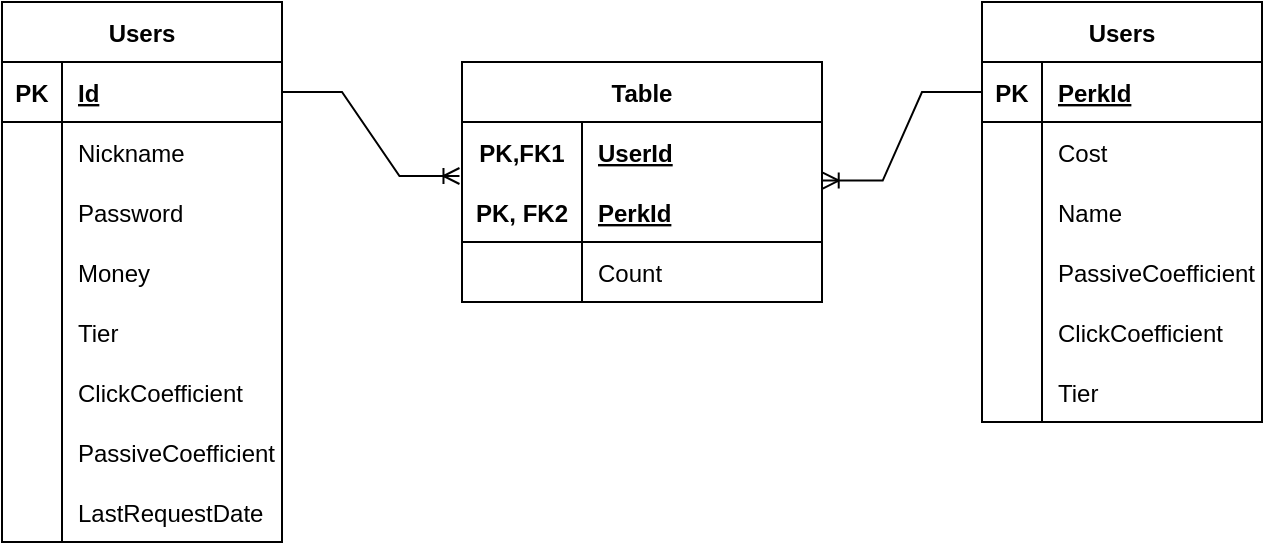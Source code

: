 <mxfile version="16.5.6" type="device"><diagram id="VDWwmMDtQModwWauIQ2j" name="Page-1"><mxGraphModel dx="813" dy="449" grid="1" gridSize="10" guides="1" tooltips="1" connect="1" arrows="1" fold="1" page="1" pageScale="1" pageWidth="827" pageHeight="1169" math="0" shadow="0"><root><mxCell id="0"/><mxCell id="1" parent="0"/><mxCell id="4dCDIK9KNAjP9SUNnBFj-1" value="Users" style="shape=table;startSize=30;container=1;collapsible=1;childLayout=tableLayout;fixedRows=1;rowLines=0;fontStyle=1;align=center;resizeLast=1;strokeWidth=1;" vertex="1" parent="1"><mxGeometry x="40" y="40" width="140" height="270" as="geometry"/></mxCell><mxCell id="4dCDIK9KNAjP9SUNnBFj-2" value="" style="shape=tableRow;horizontal=0;startSize=0;swimlaneHead=0;swimlaneBody=0;fillColor=none;collapsible=0;dropTarget=0;points=[[0,0.5],[1,0.5]];portConstraint=eastwest;top=0;left=0;right=0;bottom=1;" vertex="1" parent="4dCDIK9KNAjP9SUNnBFj-1"><mxGeometry y="30" width="140" height="30" as="geometry"/></mxCell><mxCell id="4dCDIK9KNAjP9SUNnBFj-3" value="PK" style="shape=partialRectangle;connectable=0;fillColor=none;top=0;left=0;bottom=0;right=0;fontStyle=1;overflow=hidden;" vertex="1" parent="4dCDIK9KNAjP9SUNnBFj-2"><mxGeometry width="30" height="30" as="geometry"><mxRectangle width="30" height="30" as="alternateBounds"/></mxGeometry></mxCell><mxCell id="4dCDIK9KNAjP9SUNnBFj-4" value="Id" style="shape=partialRectangle;connectable=0;fillColor=none;top=0;left=0;bottom=0;right=0;align=left;spacingLeft=6;fontStyle=5;overflow=hidden;" vertex="1" parent="4dCDIK9KNAjP9SUNnBFj-2"><mxGeometry x="30" width="110" height="30" as="geometry"><mxRectangle width="110" height="30" as="alternateBounds"/></mxGeometry></mxCell><mxCell id="4dCDIK9KNAjP9SUNnBFj-5" value="" style="shape=tableRow;horizontal=0;startSize=0;swimlaneHead=0;swimlaneBody=0;fillColor=none;collapsible=0;dropTarget=0;points=[[0,0.5],[1,0.5]];portConstraint=eastwest;top=0;left=0;right=0;bottom=0;" vertex="1" parent="4dCDIK9KNAjP9SUNnBFj-1"><mxGeometry y="60" width="140" height="30" as="geometry"/></mxCell><mxCell id="4dCDIK9KNAjP9SUNnBFj-6" value="" style="shape=partialRectangle;connectable=0;fillColor=none;top=0;left=0;bottom=0;right=0;editable=1;overflow=hidden;" vertex="1" parent="4dCDIK9KNAjP9SUNnBFj-5"><mxGeometry width="30" height="30" as="geometry"><mxRectangle width="30" height="30" as="alternateBounds"/></mxGeometry></mxCell><mxCell id="4dCDIK9KNAjP9SUNnBFj-7" value="Nickname" style="shape=partialRectangle;connectable=0;fillColor=none;top=0;left=0;bottom=0;right=0;align=left;spacingLeft=6;overflow=hidden;" vertex="1" parent="4dCDIK9KNAjP9SUNnBFj-5"><mxGeometry x="30" width="110" height="30" as="geometry"><mxRectangle width="110" height="30" as="alternateBounds"/></mxGeometry></mxCell><mxCell id="4dCDIK9KNAjP9SUNnBFj-8" value="" style="shape=tableRow;horizontal=0;startSize=0;swimlaneHead=0;swimlaneBody=0;fillColor=none;collapsible=0;dropTarget=0;points=[[0,0.5],[1,0.5]];portConstraint=eastwest;top=0;left=0;right=0;bottom=0;" vertex="1" parent="4dCDIK9KNAjP9SUNnBFj-1"><mxGeometry y="90" width="140" height="30" as="geometry"/></mxCell><mxCell id="4dCDIK9KNAjP9SUNnBFj-9" value="" style="shape=partialRectangle;connectable=0;fillColor=none;top=0;left=0;bottom=0;right=0;editable=1;overflow=hidden;" vertex="1" parent="4dCDIK9KNAjP9SUNnBFj-8"><mxGeometry width="30" height="30" as="geometry"><mxRectangle width="30" height="30" as="alternateBounds"/></mxGeometry></mxCell><mxCell id="4dCDIK9KNAjP9SUNnBFj-10" value="Password" style="shape=partialRectangle;connectable=0;fillColor=none;top=0;left=0;bottom=0;right=0;align=left;spacingLeft=6;overflow=hidden;" vertex="1" parent="4dCDIK9KNAjP9SUNnBFj-8"><mxGeometry x="30" width="110" height="30" as="geometry"><mxRectangle width="110" height="30" as="alternateBounds"/></mxGeometry></mxCell><mxCell id="4dCDIK9KNAjP9SUNnBFj-11" value="" style="shape=tableRow;horizontal=0;startSize=0;swimlaneHead=0;swimlaneBody=0;fillColor=none;collapsible=0;dropTarget=0;points=[[0,0.5],[1,0.5]];portConstraint=eastwest;top=0;left=0;right=0;bottom=0;" vertex="1" parent="4dCDIK9KNAjP9SUNnBFj-1"><mxGeometry y="120" width="140" height="30" as="geometry"/></mxCell><mxCell id="4dCDIK9KNAjP9SUNnBFj-12" value="" style="shape=partialRectangle;connectable=0;fillColor=none;top=0;left=0;bottom=0;right=0;editable=1;overflow=hidden;" vertex="1" parent="4dCDIK9KNAjP9SUNnBFj-11"><mxGeometry width="30" height="30" as="geometry"><mxRectangle width="30" height="30" as="alternateBounds"/></mxGeometry></mxCell><mxCell id="4dCDIK9KNAjP9SUNnBFj-13" value="Money" style="shape=partialRectangle;connectable=0;fillColor=none;top=0;left=0;bottom=0;right=0;align=left;spacingLeft=6;overflow=hidden;" vertex="1" parent="4dCDIK9KNAjP9SUNnBFj-11"><mxGeometry x="30" width="110" height="30" as="geometry"><mxRectangle width="110" height="30" as="alternateBounds"/></mxGeometry></mxCell><mxCell id="4dCDIK9KNAjP9SUNnBFj-27" value="" style="endArrow=none;html=1;rounded=0;" edge="1" parent="1"><mxGeometry relative="1" as="geometry"><mxPoint x="70" y="190" as="sourcePoint"/><mxPoint x="70" y="310" as="targetPoint"/></mxGeometry></mxCell><mxCell id="4dCDIK9KNAjP9SUNnBFj-29" value="Tier" style="shape=partialRectangle;connectable=0;fillColor=none;top=0;left=0;bottom=0;right=0;align=left;spacingLeft=6;overflow=hidden;" vertex="1" parent="1"><mxGeometry x="70" y="190" width="70" height="30" as="geometry"><mxRectangle width="70" height="30" as="alternateBounds"/></mxGeometry></mxCell><mxCell id="4dCDIK9KNAjP9SUNnBFj-30" value="ClickCoefficient" style="shape=partialRectangle;connectable=0;fillColor=none;top=0;left=0;bottom=0;right=0;align=left;spacingLeft=6;overflow=hidden;" vertex="1" parent="1"><mxGeometry x="70" y="220" width="100" height="30" as="geometry"><mxRectangle width="70" height="30" as="alternateBounds"/></mxGeometry></mxCell><mxCell id="4dCDIK9KNAjP9SUNnBFj-31" value="PassiveCoefficient" style="shape=partialRectangle;connectable=0;fillColor=none;top=0;left=0;bottom=0;right=0;align=left;spacingLeft=6;overflow=hidden;" vertex="1" parent="1"><mxGeometry x="70" y="250" width="110" height="30" as="geometry"><mxRectangle width="70" height="30" as="alternateBounds"/></mxGeometry></mxCell><mxCell id="4dCDIK9KNAjP9SUNnBFj-32" value="LastRequestDate" style="shape=partialRectangle;connectable=0;fillColor=none;top=0;left=0;bottom=0;right=0;align=left;spacingLeft=6;overflow=hidden;" vertex="1" parent="1"><mxGeometry x="70" y="280" width="110" height="30" as="geometry"><mxRectangle width="70" height="30" as="alternateBounds"/></mxGeometry></mxCell><mxCell id="4dCDIK9KNAjP9SUNnBFj-46" value="Table" style="shape=table;startSize=30;container=1;collapsible=1;childLayout=tableLayout;fixedRows=1;rowLines=0;fontStyle=1;align=center;resizeLast=1;strokeWidth=1;" vertex="1" parent="1"><mxGeometry x="270" y="70" width="180" height="120" as="geometry"/></mxCell><mxCell id="4dCDIK9KNAjP9SUNnBFj-47" value="" style="shape=tableRow;horizontal=0;startSize=0;swimlaneHead=0;swimlaneBody=0;fillColor=none;collapsible=0;dropTarget=0;points=[[0,0.5],[1,0.5]];portConstraint=eastwest;top=0;left=0;right=0;bottom=0;strokeWidth=1;" vertex="1" parent="4dCDIK9KNAjP9SUNnBFj-46"><mxGeometry y="30" width="180" height="30" as="geometry"/></mxCell><mxCell id="4dCDIK9KNAjP9SUNnBFj-48" value="PK,FK1" style="shape=partialRectangle;connectable=0;fillColor=none;top=0;left=0;bottom=0;right=0;fontStyle=1;overflow=hidden;strokeWidth=1;" vertex="1" parent="4dCDIK9KNAjP9SUNnBFj-47"><mxGeometry width="60" height="30" as="geometry"><mxRectangle width="60" height="30" as="alternateBounds"/></mxGeometry></mxCell><mxCell id="4dCDIK9KNAjP9SUNnBFj-49" value="UserId" style="shape=partialRectangle;connectable=0;fillColor=none;top=0;left=0;bottom=0;right=0;align=left;spacingLeft=6;fontStyle=5;overflow=hidden;strokeWidth=1;" vertex="1" parent="4dCDIK9KNAjP9SUNnBFj-47"><mxGeometry x="60" width="120" height="30" as="geometry"><mxRectangle width="120" height="30" as="alternateBounds"/></mxGeometry></mxCell><mxCell id="4dCDIK9KNAjP9SUNnBFj-50" value="" style="shape=tableRow;horizontal=0;startSize=0;swimlaneHead=0;swimlaneBody=0;fillColor=none;collapsible=0;dropTarget=0;points=[[0,0.5],[1,0.5]];portConstraint=eastwest;top=0;left=0;right=0;bottom=1;strokeWidth=1;" vertex="1" parent="4dCDIK9KNAjP9SUNnBFj-46"><mxGeometry y="60" width="180" height="30" as="geometry"/></mxCell><mxCell id="4dCDIK9KNAjP9SUNnBFj-51" value="PK, FK2" style="shape=partialRectangle;connectable=0;fillColor=none;top=0;left=0;bottom=0;right=0;fontStyle=1;overflow=hidden;strokeWidth=1;" vertex="1" parent="4dCDIK9KNAjP9SUNnBFj-50"><mxGeometry width="60" height="30" as="geometry"><mxRectangle width="60" height="30" as="alternateBounds"/></mxGeometry></mxCell><mxCell id="4dCDIK9KNAjP9SUNnBFj-52" value="PerkId" style="shape=partialRectangle;connectable=0;fillColor=none;top=0;left=0;bottom=0;right=0;align=left;spacingLeft=6;fontStyle=5;overflow=hidden;strokeWidth=1;" vertex="1" parent="4dCDIK9KNAjP9SUNnBFj-50"><mxGeometry x="60" width="120" height="30" as="geometry"><mxRectangle width="120" height="30" as="alternateBounds"/></mxGeometry></mxCell><mxCell id="4dCDIK9KNAjP9SUNnBFj-53" value="" style="shape=tableRow;horizontal=0;startSize=0;swimlaneHead=0;swimlaneBody=0;fillColor=none;collapsible=0;dropTarget=0;points=[[0,0.5],[1,0.5]];portConstraint=eastwest;top=0;left=0;right=0;bottom=0;strokeWidth=1;" vertex="1" parent="4dCDIK9KNAjP9SUNnBFj-46"><mxGeometry y="90" width="180" height="30" as="geometry"/></mxCell><mxCell id="4dCDIK9KNAjP9SUNnBFj-54" value="" style="shape=partialRectangle;connectable=0;fillColor=none;top=0;left=0;bottom=0;right=0;editable=1;overflow=hidden;strokeWidth=1;" vertex="1" parent="4dCDIK9KNAjP9SUNnBFj-53"><mxGeometry width="60" height="30" as="geometry"><mxRectangle width="60" height="30" as="alternateBounds"/></mxGeometry></mxCell><mxCell id="4dCDIK9KNAjP9SUNnBFj-55" value="Count" style="shape=partialRectangle;connectable=0;fillColor=none;top=0;left=0;bottom=0;right=0;align=left;spacingLeft=6;overflow=hidden;strokeWidth=1;" vertex="1" parent="4dCDIK9KNAjP9SUNnBFj-53"><mxGeometry x="60" width="120" height="30" as="geometry"><mxRectangle width="120" height="30" as="alternateBounds"/></mxGeometry></mxCell><mxCell id="4dCDIK9KNAjP9SUNnBFj-85" value="Users" style="shape=table;startSize=30;container=1;collapsible=1;childLayout=tableLayout;fixedRows=1;rowLines=0;fontStyle=1;align=center;resizeLast=1;strokeWidth=1;" vertex="1" parent="1"><mxGeometry x="530" y="40" width="140" height="210" as="geometry"/></mxCell><mxCell id="4dCDIK9KNAjP9SUNnBFj-86" value="" style="shape=tableRow;horizontal=0;startSize=0;swimlaneHead=0;swimlaneBody=0;fillColor=none;collapsible=0;dropTarget=0;points=[[0,0.5],[1,0.5]];portConstraint=eastwest;top=0;left=0;right=0;bottom=1;" vertex="1" parent="4dCDIK9KNAjP9SUNnBFj-85"><mxGeometry y="30" width="140" height="30" as="geometry"/></mxCell><mxCell id="4dCDIK9KNAjP9SUNnBFj-87" value="PK" style="shape=partialRectangle;connectable=0;fillColor=none;top=0;left=0;bottom=0;right=0;fontStyle=1;overflow=hidden;" vertex="1" parent="4dCDIK9KNAjP9SUNnBFj-86"><mxGeometry width="30" height="30" as="geometry"><mxRectangle width="30" height="30" as="alternateBounds"/></mxGeometry></mxCell><mxCell id="4dCDIK9KNAjP9SUNnBFj-88" value="PerkId" style="shape=partialRectangle;connectable=0;fillColor=none;top=0;left=0;bottom=0;right=0;align=left;spacingLeft=6;fontStyle=5;overflow=hidden;" vertex="1" parent="4dCDIK9KNAjP9SUNnBFj-86"><mxGeometry x="30" width="110" height="30" as="geometry"><mxRectangle width="110" height="30" as="alternateBounds"/></mxGeometry></mxCell><mxCell id="4dCDIK9KNAjP9SUNnBFj-89" value="" style="shape=tableRow;horizontal=0;startSize=0;swimlaneHead=0;swimlaneBody=0;fillColor=none;collapsible=0;dropTarget=0;points=[[0,0.5],[1,0.5]];portConstraint=eastwest;top=0;left=0;right=0;bottom=0;" vertex="1" parent="4dCDIK9KNAjP9SUNnBFj-85"><mxGeometry y="60" width="140" height="30" as="geometry"/></mxCell><mxCell id="4dCDIK9KNAjP9SUNnBFj-90" value="" style="shape=partialRectangle;connectable=0;fillColor=none;top=0;left=0;bottom=0;right=0;editable=1;overflow=hidden;" vertex="1" parent="4dCDIK9KNAjP9SUNnBFj-89"><mxGeometry width="30" height="30" as="geometry"><mxRectangle width="30" height="30" as="alternateBounds"/></mxGeometry></mxCell><mxCell id="4dCDIK9KNAjP9SUNnBFj-91" value="Cost" style="shape=partialRectangle;connectable=0;fillColor=none;top=0;left=0;bottom=0;right=0;align=left;spacingLeft=6;overflow=hidden;" vertex="1" parent="4dCDIK9KNAjP9SUNnBFj-89"><mxGeometry x="30" width="110" height="30" as="geometry"><mxRectangle width="110" height="30" as="alternateBounds"/></mxGeometry></mxCell><mxCell id="4dCDIK9KNAjP9SUNnBFj-92" value="" style="shape=tableRow;horizontal=0;startSize=0;swimlaneHead=0;swimlaneBody=0;fillColor=none;collapsible=0;dropTarget=0;points=[[0,0.5],[1,0.5]];portConstraint=eastwest;top=0;left=0;right=0;bottom=0;" vertex="1" parent="4dCDIK9KNAjP9SUNnBFj-85"><mxGeometry y="90" width="140" height="30" as="geometry"/></mxCell><mxCell id="4dCDIK9KNAjP9SUNnBFj-93" value="" style="shape=partialRectangle;connectable=0;fillColor=none;top=0;left=0;bottom=0;right=0;editable=1;overflow=hidden;" vertex="1" parent="4dCDIK9KNAjP9SUNnBFj-92"><mxGeometry width="30" height="30" as="geometry"><mxRectangle width="30" height="30" as="alternateBounds"/></mxGeometry></mxCell><mxCell id="4dCDIK9KNAjP9SUNnBFj-94" value="Name" style="shape=partialRectangle;connectable=0;fillColor=none;top=0;left=0;bottom=0;right=0;align=left;spacingLeft=6;overflow=hidden;" vertex="1" parent="4dCDIK9KNAjP9SUNnBFj-92"><mxGeometry x="30" width="110" height="30" as="geometry"><mxRectangle width="110" height="30" as="alternateBounds"/></mxGeometry></mxCell><mxCell id="4dCDIK9KNAjP9SUNnBFj-95" value="" style="shape=tableRow;horizontal=0;startSize=0;swimlaneHead=0;swimlaneBody=0;fillColor=none;collapsible=0;dropTarget=0;points=[[0,0.5],[1,0.5]];portConstraint=eastwest;top=0;left=0;right=0;bottom=0;" vertex="1" parent="4dCDIK9KNAjP9SUNnBFj-85"><mxGeometry y="120" width="140" height="30" as="geometry"/></mxCell><mxCell id="4dCDIK9KNAjP9SUNnBFj-96" value="" style="shape=partialRectangle;connectable=0;fillColor=none;top=0;left=0;bottom=0;right=0;editable=1;overflow=hidden;" vertex="1" parent="4dCDIK9KNAjP9SUNnBFj-95"><mxGeometry width="30" height="30" as="geometry"><mxRectangle width="30" height="30" as="alternateBounds"/></mxGeometry></mxCell><mxCell id="4dCDIK9KNAjP9SUNnBFj-97" value="PassiveCoefficient" style="shape=partialRectangle;connectable=0;fillColor=none;top=0;left=0;bottom=0;right=0;align=left;spacingLeft=6;overflow=hidden;" vertex="1" parent="4dCDIK9KNAjP9SUNnBFj-95"><mxGeometry x="30" width="110" height="30" as="geometry"><mxRectangle width="110" height="30" as="alternateBounds"/></mxGeometry></mxCell><mxCell id="4dCDIK9KNAjP9SUNnBFj-98" value="" style="endArrow=none;html=1;rounded=0;" edge="1" parent="1"><mxGeometry relative="1" as="geometry"><mxPoint x="560" y="190" as="sourcePoint"/><mxPoint x="560" y="250" as="targetPoint"/></mxGeometry></mxCell><mxCell id="4dCDIK9KNAjP9SUNnBFj-99" value="ClickCoefficient" style="shape=partialRectangle;connectable=0;fillColor=none;top=0;left=0;bottom=0;right=0;align=left;spacingLeft=6;overflow=hidden;" vertex="1" parent="1"><mxGeometry x="560" y="190" width="110" height="30" as="geometry"><mxRectangle width="70" height="30" as="alternateBounds"/></mxGeometry></mxCell><mxCell id="4dCDIK9KNAjP9SUNnBFj-100" value="Tier" style="shape=partialRectangle;connectable=0;fillColor=none;top=0;left=0;bottom=0;right=0;align=left;spacingLeft=6;overflow=hidden;" vertex="1" parent="1"><mxGeometry x="560" y="220" width="100" height="30" as="geometry"><mxRectangle width="70" height="30" as="alternateBounds"/></mxGeometry></mxCell><mxCell id="4dCDIK9KNAjP9SUNnBFj-103" value="" style="edgeStyle=entityRelationEdgeStyle;fontSize=12;html=1;endArrow=ERoneToMany;rounded=0;exitX=1;exitY=0.5;exitDx=0;exitDy=0;entryX=-0.007;entryY=-0.1;entryDx=0;entryDy=0;entryPerimeter=0;" edge="1" parent="1" source="4dCDIK9KNAjP9SUNnBFj-2" target="4dCDIK9KNAjP9SUNnBFj-50"><mxGeometry width="100" height="100" relative="1" as="geometry"><mxPoint x="200" y="350" as="sourcePoint"/><mxPoint x="300" y="250" as="targetPoint"/></mxGeometry></mxCell><mxCell id="4dCDIK9KNAjP9SUNnBFj-104" value="" style="edgeStyle=entityRelationEdgeStyle;fontSize=12;html=1;endArrow=ERoneToMany;rounded=0;exitX=0;exitY=0.5;exitDx=0;exitDy=0;entryX=1.002;entryY=0.976;entryDx=0;entryDy=0;entryPerimeter=0;" edge="1" parent="1" source="4dCDIK9KNAjP9SUNnBFj-86" target="4dCDIK9KNAjP9SUNnBFj-47"><mxGeometry width="100" height="100" relative="1" as="geometry"><mxPoint x="190" y="95" as="sourcePoint"/><mxPoint x="278.74" y="137" as="targetPoint"/></mxGeometry></mxCell></root></mxGraphModel></diagram></mxfile>